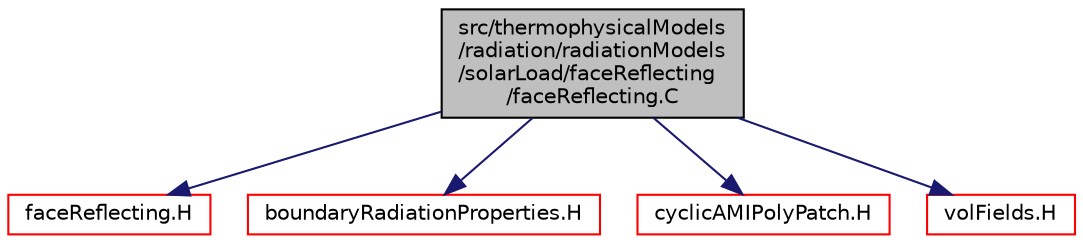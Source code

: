 digraph "src/thermophysicalModels/radiation/radiationModels/solarLoad/faceReflecting/faceReflecting.C"
{
  bgcolor="transparent";
  edge [fontname="Helvetica",fontsize="10",labelfontname="Helvetica",labelfontsize="10"];
  node [fontname="Helvetica",fontsize="10",shape=record];
  Node1 [label="src/thermophysicalModels\l/radiation/radiationModels\l/solarLoad/faceReflecting\l/faceReflecting.C",height=0.2,width=0.4,color="black", fillcolor="grey75", style="filled" fontcolor="black"];
  Node1 -> Node2 [color="midnightblue",fontsize="10",style="solid",fontname="Helvetica"];
  Node2 [label="faceReflecting.H",height=0.2,width=0.4,color="red",URL="$faceReflecting_8H.html"];
  Node1 -> Node3 [color="midnightblue",fontsize="10",style="solid",fontname="Helvetica"];
  Node3 [label="boundaryRadiationProperties.H",height=0.2,width=0.4,color="red",URL="$boundaryRadiationProperties_8H.html"];
  Node1 -> Node4 [color="midnightblue",fontsize="10",style="solid",fontname="Helvetica"];
  Node4 [label="cyclicAMIPolyPatch.H",height=0.2,width=0.4,color="red",URL="$cyclicAMIPolyPatch_8H.html"];
  Node1 -> Node5 [color="midnightblue",fontsize="10",style="solid",fontname="Helvetica"];
  Node5 [label="volFields.H",height=0.2,width=0.4,color="red",URL="$volFields_8H.html"];
}

